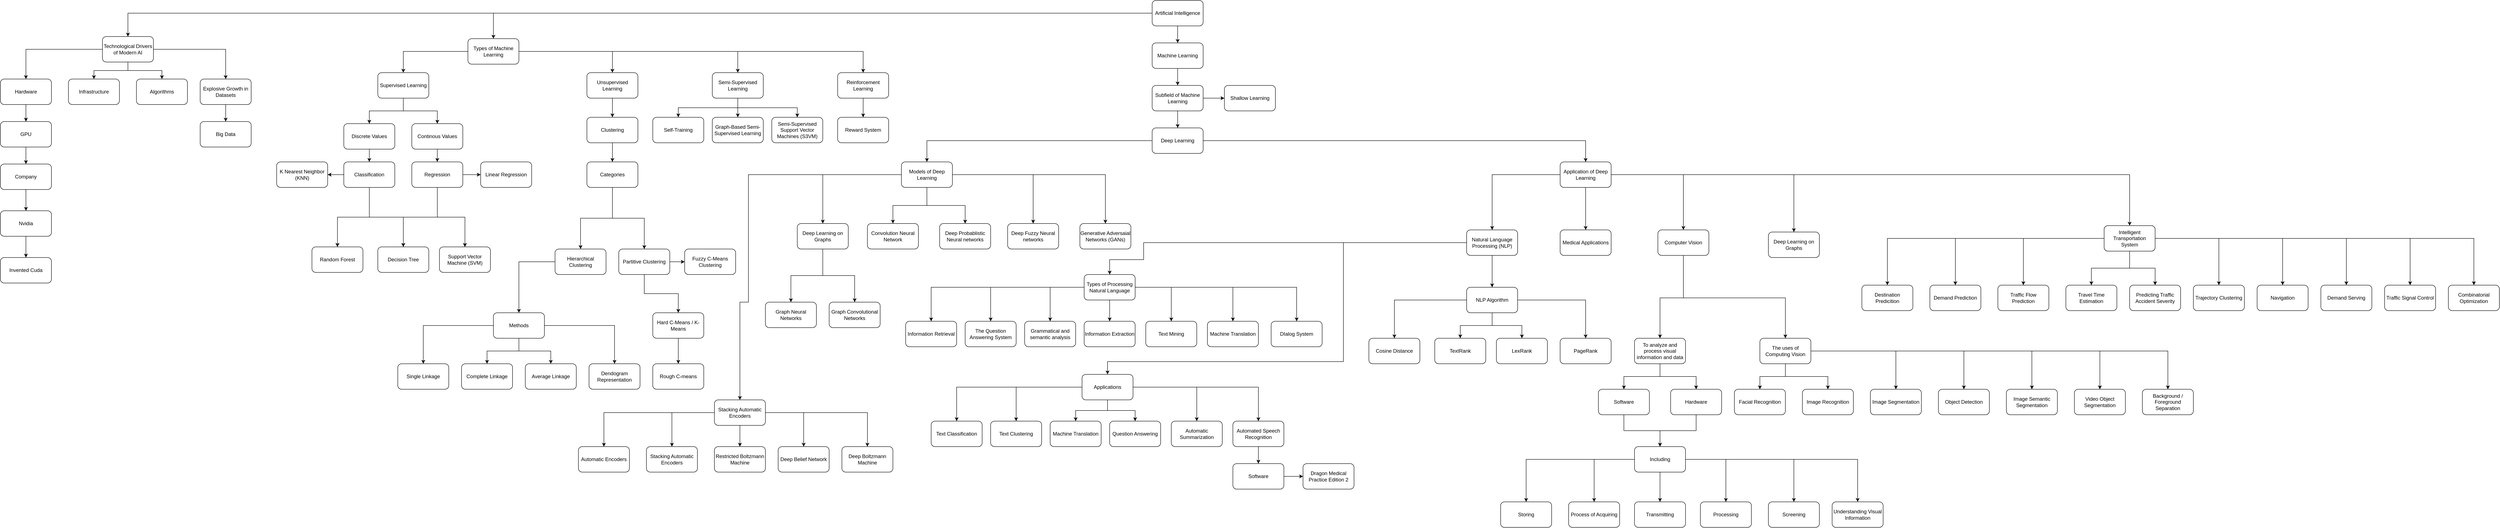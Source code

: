 <mxfile version="19.0.0" type="github">
  <diagram id="kHwue4zSDv6rkRo7yAcD" name="Page-1">
    <mxGraphModel dx="6466" dy="1016" grid="1" gridSize="10" guides="1" tooltips="1" connect="1" arrows="1" fold="1" page="1" pageScale="1" pageWidth="850" pageHeight="1100" math="0" shadow="0">
      <root>
        <mxCell id="0" />
        <mxCell id="1" parent="0" />
        <mxCell id="huiboyjthSdT7lwmt8Ed-3" value="" style="edgeStyle=orthogonalEdgeStyle;rounded=0;orthogonalLoop=1;jettySize=auto;html=1;startArrow=none;entryX=0.5;entryY=0;entryDx=0;entryDy=0;exitX=0;exitY=0.5;exitDx=0;exitDy=0;" parent="1" source="huiboyjthSdT7lwmt8Ed-1" target="huiboyjthSdT7lwmt8Ed-2" edge="1">
          <mxGeometry relative="1" as="geometry">
            <Array as="points">
              <mxPoint x="-2750" y="70" />
            </Array>
          </mxGeometry>
        </mxCell>
        <mxCell id="huiboyjthSdT7lwmt8Ed-33" value="" style="edgeStyle=orthogonalEdgeStyle;rounded=0;orthogonalLoop=1;jettySize=auto;html=1;" parent="1" source="huiboyjthSdT7lwmt8Ed-1" target="huiboyjthSdT7lwmt8Ed-32" edge="1">
          <mxGeometry relative="1" as="geometry" />
        </mxCell>
        <mxCell id="huiboyjthSdT7lwmt8Ed-81" value="" style="edgeStyle=orthogonalEdgeStyle;rounded=0;orthogonalLoop=1;jettySize=auto;html=1;" parent="1" source="huiboyjthSdT7lwmt8Ed-1" target="huiboyjthSdT7lwmt8Ed-80" edge="1">
          <mxGeometry relative="1" as="geometry" />
        </mxCell>
        <mxCell id="huiboyjthSdT7lwmt8Ed-5" value="" style="edgeStyle=orthogonalEdgeStyle;rounded=0;orthogonalLoop=1;jettySize=auto;html=1;" parent="1" source="huiboyjthSdT7lwmt8Ed-2" target="huiboyjthSdT7lwmt8Ed-4" edge="1">
          <mxGeometry relative="1" as="geometry" />
        </mxCell>
        <mxCell id="huiboyjthSdT7lwmt8Ed-12" style="edgeStyle=orthogonalEdgeStyle;rounded=0;orthogonalLoop=1;jettySize=auto;html=1;" parent="1" source="huiboyjthSdT7lwmt8Ed-2" target="huiboyjthSdT7lwmt8Ed-11" edge="1">
          <mxGeometry relative="1" as="geometry" />
        </mxCell>
        <mxCell id="huiboyjthSdT7lwmt8Ed-14" style="edgeStyle=orthogonalEdgeStyle;rounded=0;orthogonalLoop=1;jettySize=auto;html=1;" parent="1" source="huiboyjthSdT7lwmt8Ed-2" target="huiboyjthSdT7lwmt8Ed-13" edge="1">
          <mxGeometry relative="1" as="geometry" />
        </mxCell>
        <mxCell id="huiboyjthSdT7lwmt8Ed-16" style="edgeStyle=orthogonalEdgeStyle;rounded=0;orthogonalLoop=1;jettySize=auto;html=1;" parent="1" source="huiboyjthSdT7lwmt8Ed-2" target="huiboyjthSdT7lwmt8Ed-15" edge="1">
          <mxGeometry relative="1" as="geometry" />
        </mxCell>
        <mxCell id="huiboyjthSdT7lwmt8Ed-2" value="Types of Machine Learning" style="rounded=1;whiteSpace=wrap;html=1;treeFolding=1;" parent="1" vertex="1">
          <mxGeometry x="-2810" y="130" width="120" height="60" as="geometry" />
        </mxCell>
        <mxCell id="hZGsorOQkky-hUSpiF_T-110" value="" style="edgeStyle=orthogonalEdgeStyle;rounded=0;orthogonalLoop=1;jettySize=auto;html=1;exitX=0.5;exitY=1;exitDx=0;exitDy=0;" parent="1" source="huiboyjthSdT7lwmt8Ed-4" target="hZGsorOQkky-hUSpiF_T-109" edge="1">
          <mxGeometry relative="1" as="geometry" />
        </mxCell>
        <mxCell id="hZGsorOQkky-hUSpiF_T-114" value="" style="edgeStyle=orthogonalEdgeStyle;rounded=0;orthogonalLoop=1;jettySize=auto;html=1;" parent="1" source="huiboyjthSdT7lwmt8Ed-4" target="hZGsorOQkky-hUSpiF_T-113" edge="1">
          <mxGeometry relative="1" as="geometry" />
        </mxCell>
        <mxCell id="huiboyjthSdT7lwmt8Ed-4" value="Supervised Learning" style="whiteSpace=wrap;html=1;rounded=1;treeFolding=1;" parent="1" vertex="1">
          <mxGeometry x="-3022" y="210" width="120" height="60" as="geometry" />
        </mxCell>
        <mxCell id="huiboyjthSdT7lwmt8Ed-23" style="edgeStyle=orthogonalEdgeStyle;rounded=0;orthogonalLoop=1;jettySize=auto;html=1;" parent="1" source="huiboyjthSdT7lwmt8Ed-11" target="huiboyjthSdT7lwmt8Ed-22" edge="1">
          <mxGeometry relative="1" as="geometry" />
        </mxCell>
        <mxCell id="huiboyjthSdT7lwmt8Ed-11" value="Unsupervised Learning" style="rounded=1;whiteSpace=wrap;html=1;treeFolding=1;" parent="1" vertex="1">
          <mxGeometry x="-2530" y="210" width="120" height="60" as="geometry" />
        </mxCell>
        <mxCell id="huiboyjthSdT7lwmt8Ed-25" style="edgeStyle=orthogonalEdgeStyle;rounded=0;orthogonalLoop=1;jettySize=auto;html=1;exitX=0.5;exitY=1;exitDx=0;exitDy=0;" parent="1" source="huiboyjthSdT7lwmt8Ed-13" target="huiboyjthSdT7lwmt8Ed-24" edge="1">
          <mxGeometry relative="1" as="geometry" />
        </mxCell>
        <mxCell id="huiboyjthSdT7lwmt8Ed-27" style="edgeStyle=orthogonalEdgeStyle;rounded=0;orthogonalLoop=1;jettySize=auto;html=1;" parent="1" source="huiboyjthSdT7lwmt8Ed-13" target="huiboyjthSdT7lwmt8Ed-26" edge="1">
          <mxGeometry relative="1" as="geometry" />
        </mxCell>
        <mxCell id="huiboyjthSdT7lwmt8Ed-29" style="edgeStyle=orthogonalEdgeStyle;rounded=0;orthogonalLoop=1;jettySize=auto;html=1;exitX=0.5;exitY=1;exitDx=0;exitDy=0;" parent="1" source="huiboyjthSdT7lwmt8Ed-13" target="huiboyjthSdT7lwmt8Ed-28" edge="1">
          <mxGeometry relative="1" as="geometry" />
        </mxCell>
        <mxCell id="huiboyjthSdT7lwmt8Ed-13" value="Semi-Supervised Learning" style="rounded=1;whiteSpace=wrap;html=1;treeFolding=1;" parent="1" vertex="1">
          <mxGeometry x="-2235" y="210" width="120" height="60" as="geometry" />
        </mxCell>
        <mxCell id="huiboyjthSdT7lwmt8Ed-31" style="edgeStyle=orthogonalEdgeStyle;rounded=0;orthogonalLoop=1;jettySize=auto;html=1;" parent="1" source="huiboyjthSdT7lwmt8Ed-15" target="huiboyjthSdT7lwmt8Ed-30" edge="1">
          <mxGeometry relative="1" as="geometry" />
        </mxCell>
        <mxCell id="huiboyjthSdT7lwmt8Ed-15" value="Reinforcement Learning" style="rounded=1;whiteSpace=wrap;html=1;treeFolding=1;" parent="1" vertex="1">
          <mxGeometry x="-1940" y="210" width="120" height="60" as="geometry" />
        </mxCell>
        <mxCell id="hZGsorOQkky-hUSpiF_T-108" value="" style="edgeStyle=orthogonalEdgeStyle;rounded=0;orthogonalLoop=1;jettySize=auto;html=1;" parent="1" source="huiboyjthSdT7lwmt8Ed-18" target="hZGsorOQkky-hUSpiF_T-107" edge="1">
          <mxGeometry relative="1" as="geometry">
            <Array as="points">
              <mxPoint x="-3042" y="550" />
              <mxPoint x="-2817" y="550" />
            </Array>
          </mxGeometry>
        </mxCell>
        <mxCell id="hZGsorOQkky-hUSpiF_T-118" value="" style="edgeStyle=orthogonalEdgeStyle;rounded=0;orthogonalLoop=1;jettySize=auto;html=1;" parent="1" source="huiboyjthSdT7lwmt8Ed-18" target="hZGsorOQkky-hUSpiF_T-117" edge="1">
          <mxGeometry relative="1" as="geometry" />
        </mxCell>
        <mxCell id="hZGsorOQkky-hUSpiF_T-150" style="edgeStyle=orthogonalEdgeStyle;rounded=0;orthogonalLoop=1;jettySize=auto;html=1;" parent="1" source="huiboyjthSdT7lwmt8Ed-18" target="hZGsorOQkky-hUSpiF_T-119" edge="1">
          <mxGeometry relative="1" as="geometry" />
        </mxCell>
        <mxCell id="hZGsorOQkky-hUSpiF_T-152" value="" style="edgeStyle=orthogonalEdgeStyle;rounded=0;orthogonalLoop=1;jettySize=auto;html=1;" parent="1" source="huiboyjthSdT7lwmt8Ed-18" target="hZGsorOQkky-hUSpiF_T-151" edge="1">
          <mxGeometry relative="1" as="geometry" />
        </mxCell>
        <mxCell id="huiboyjthSdT7lwmt8Ed-18" value="Classification" style="whiteSpace=wrap;html=1;rounded=1;treeFolding=1;" parent="1" vertex="1">
          <mxGeometry x="-3102" y="420" width="120" height="60" as="geometry" />
        </mxCell>
        <mxCell id="hZGsorOQkky-hUSpiF_T-106" value="" style="edgeStyle=orthogonalEdgeStyle;rounded=0;orthogonalLoop=1;jettySize=auto;html=1;" parent="1" source="huiboyjthSdT7lwmt8Ed-20" target="hZGsorOQkky-hUSpiF_T-107" edge="1">
          <mxGeometry relative="1" as="geometry">
            <mxPoint x="-2771.933" y="500" as="targetPoint" />
          </mxGeometry>
        </mxCell>
        <mxCell id="hZGsorOQkky-hUSpiF_T-146" value="" style="edgeStyle=orthogonalEdgeStyle;rounded=0;orthogonalLoop=1;jettySize=auto;html=1;" parent="1" source="huiboyjthSdT7lwmt8Ed-20" target="hZGsorOQkky-hUSpiF_T-145" edge="1">
          <mxGeometry relative="1" as="geometry" />
        </mxCell>
        <mxCell id="hZGsorOQkky-hUSpiF_T-147" style="edgeStyle=orthogonalEdgeStyle;rounded=0;orthogonalLoop=1;jettySize=auto;html=1;" parent="1" source="huiboyjthSdT7lwmt8Ed-20" target="hZGsorOQkky-hUSpiF_T-117" edge="1">
          <mxGeometry relative="1" as="geometry" />
        </mxCell>
        <mxCell id="hZGsorOQkky-hUSpiF_T-149" style="edgeStyle=orthogonalEdgeStyle;rounded=0;orthogonalLoop=1;jettySize=auto;html=1;entryX=0.5;entryY=0;entryDx=0;entryDy=0;" parent="1" source="huiboyjthSdT7lwmt8Ed-20" target="hZGsorOQkky-hUSpiF_T-119" edge="1">
          <mxGeometry relative="1" as="geometry">
            <Array as="points">
              <mxPoint x="-2882" y="550" />
              <mxPoint x="-3117" y="550" />
            </Array>
          </mxGeometry>
        </mxCell>
        <mxCell id="huiboyjthSdT7lwmt8Ed-20" value="Regression" style="whiteSpace=wrap;html=1;rounded=1;treeFolding=1;" parent="1" vertex="1">
          <mxGeometry x="-2942" y="420" width="120" height="60" as="geometry" />
        </mxCell>
        <mxCell id="hZGsorOQkky-hUSpiF_T-125" value="" style="edgeStyle=orthogonalEdgeStyle;rounded=0;orthogonalLoop=1;jettySize=auto;html=1;" parent="1" source="huiboyjthSdT7lwmt8Ed-22" target="hZGsorOQkky-hUSpiF_T-124" edge="1">
          <mxGeometry relative="1" as="geometry" />
        </mxCell>
        <mxCell id="huiboyjthSdT7lwmt8Ed-22" value="Clustering" style="rounded=1;whiteSpace=wrap;html=1;treeFolding=1;" parent="1" vertex="1">
          <mxGeometry x="-2530" y="315" width="120" height="60" as="geometry" />
        </mxCell>
        <mxCell id="huiboyjthSdT7lwmt8Ed-24" value="Self-Training" style="rounded=1;whiteSpace=wrap;html=1;treeFolding=1;" parent="1" vertex="1">
          <mxGeometry x="-2375" y="315" width="120" height="60" as="geometry" />
        </mxCell>
        <mxCell id="huiboyjthSdT7lwmt8Ed-26" value="Graph-Based Semi-Supervised Learning" style="rounded=1;whiteSpace=wrap;html=1;treeFolding=1;" parent="1" vertex="1">
          <mxGeometry x="-2235" y="315" width="120" height="60" as="geometry" />
        </mxCell>
        <mxCell id="huiboyjthSdT7lwmt8Ed-28" value="Semi-Supervised Support Vector Machines (S3VM)" style="rounded=1;whiteSpace=wrap;html=1;treeFolding=1;" parent="1" vertex="1">
          <mxGeometry x="-2095" y="315" width="120" height="60" as="geometry" />
        </mxCell>
        <mxCell id="huiboyjthSdT7lwmt8Ed-30" value="Reward System" style="rounded=1;whiteSpace=wrap;html=1;treeFolding=1;" parent="1" vertex="1">
          <mxGeometry x="-1940" y="315" width="120" height="60" as="geometry" />
        </mxCell>
        <mxCell id="huiboyjthSdT7lwmt8Ed-35" value="" style="edgeStyle=orthogonalEdgeStyle;rounded=0;orthogonalLoop=1;jettySize=auto;html=1;" parent="1" source="huiboyjthSdT7lwmt8Ed-32" target="huiboyjthSdT7lwmt8Ed-34" edge="1">
          <mxGeometry relative="1" as="geometry" />
        </mxCell>
        <mxCell id="huiboyjthSdT7lwmt8Ed-39" value="" style="edgeStyle=orthogonalEdgeStyle;rounded=0;orthogonalLoop=1;jettySize=auto;html=1;" parent="1" source="huiboyjthSdT7lwmt8Ed-32" target="huiboyjthSdT7lwmt8Ed-38" edge="1">
          <mxGeometry relative="1" as="geometry" />
        </mxCell>
        <mxCell id="huiboyjthSdT7lwmt8Ed-41" value="" style="edgeStyle=orthogonalEdgeStyle;rounded=0;orthogonalLoop=1;jettySize=auto;html=1;" parent="1" source="huiboyjthSdT7lwmt8Ed-32" target="huiboyjthSdT7lwmt8Ed-40" edge="1">
          <mxGeometry relative="1" as="geometry" />
        </mxCell>
        <mxCell id="huiboyjthSdT7lwmt8Ed-43" value="" style="edgeStyle=orthogonalEdgeStyle;rounded=0;orthogonalLoop=1;jettySize=auto;html=1;" parent="1" source="huiboyjthSdT7lwmt8Ed-32" target="huiboyjthSdT7lwmt8Ed-42" edge="1">
          <mxGeometry relative="1" as="geometry" />
        </mxCell>
        <mxCell id="huiboyjthSdT7lwmt8Ed-32" value="Technological Drivers of Modern AI" style="rounded=1;whiteSpace=wrap;html=1;treeFolding=1;" parent="1" vertex="1">
          <mxGeometry x="-3670" y="125" width="120" height="60" as="geometry" />
        </mxCell>
        <mxCell id="huiboyjthSdT7lwmt8Ed-37" value="" style="edgeStyle=orthogonalEdgeStyle;rounded=0;orthogonalLoop=1;jettySize=auto;html=1;" parent="1" source="huiboyjthSdT7lwmt8Ed-34" target="huiboyjthSdT7lwmt8Ed-36" edge="1">
          <mxGeometry relative="1" as="geometry" />
        </mxCell>
        <mxCell id="huiboyjthSdT7lwmt8Ed-34" value="Explosive Growth in Datasets" style="rounded=1;whiteSpace=wrap;html=1;treeFolding=1;" parent="1" vertex="1">
          <mxGeometry x="-3440" y="225" width="120" height="60" as="geometry" />
        </mxCell>
        <mxCell id="huiboyjthSdT7lwmt8Ed-36" value="Big Data" style="rounded=1;whiteSpace=wrap;html=1;treeFolding=1;" parent="1" vertex="1">
          <mxGeometry x="-3440" y="325" width="120" height="60" as="geometry" />
        </mxCell>
        <mxCell id="huiboyjthSdT7lwmt8Ed-38" value="Infrastructure" style="rounded=1;whiteSpace=wrap;html=1;treeFolding=1;" parent="1" vertex="1">
          <mxGeometry x="-3750" y="225" width="120" height="60" as="geometry" />
        </mxCell>
        <mxCell id="huiboyjthSdT7lwmt8Ed-40" value="Algorithms" style="rounded=1;whiteSpace=wrap;html=1;treeFolding=1;" parent="1" vertex="1">
          <mxGeometry x="-3590" y="225" width="120" height="60" as="geometry" />
        </mxCell>
        <mxCell id="huiboyjthSdT7lwmt8Ed-45" value="" style="edgeStyle=orthogonalEdgeStyle;rounded=0;orthogonalLoop=1;jettySize=auto;html=1;" parent="1" source="huiboyjthSdT7lwmt8Ed-42" target="huiboyjthSdT7lwmt8Ed-44" edge="1">
          <mxGeometry relative="1" as="geometry" />
        </mxCell>
        <mxCell id="huiboyjthSdT7lwmt8Ed-42" value="Hardware" style="rounded=1;whiteSpace=wrap;html=1;treeFolding=1;" parent="1" vertex="1">
          <mxGeometry x="-3910" y="225" width="120" height="60" as="geometry" />
        </mxCell>
        <mxCell id="huiboyjthSdT7lwmt8Ed-47" value="" style="edgeStyle=orthogonalEdgeStyle;rounded=0;orthogonalLoop=1;jettySize=auto;html=1;" parent="1" source="huiboyjthSdT7lwmt8Ed-44" target="huiboyjthSdT7lwmt8Ed-46" edge="1">
          <mxGeometry relative="1" as="geometry" />
        </mxCell>
        <mxCell id="huiboyjthSdT7lwmt8Ed-44" value="GPU" style="rounded=1;whiteSpace=wrap;html=1;treeFolding=1;" parent="1" vertex="1">
          <mxGeometry x="-3910" y="325" width="120" height="60" as="geometry" />
        </mxCell>
        <mxCell id="huiboyjthSdT7lwmt8Ed-51" style="edgeStyle=orthogonalEdgeStyle;rounded=0;orthogonalLoop=1;jettySize=auto;html=1;" parent="1" source="huiboyjthSdT7lwmt8Ed-46" target="huiboyjthSdT7lwmt8Ed-50" edge="1">
          <mxGeometry relative="1" as="geometry" />
        </mxCell>
        <mxCell id="huiboyjthSdT7lwmt8Ed-46" value="Company" style="rounded=1;whiteSpace=wrap;html=1;treeFolding=1;" parent="1" vertex="1">
          <mxGeometry x="-3910" y="425" width="120" height="60" as="geometry" />
        </mxCell>
        <mxCell id="huiboyjthSdT7lwmt8Ed-54" style="edgeStyle=orthogonalEdgeStyle;rounded=0;orthogonalLoop=1;jettySize=auto;html=1;" parent="1" source="huiboyjthSdT7lwmt8Ed-50" target="huiboyjthSdT7lwmt8Ed-53" edge="1">
          <mxGeometry relative="1" as="geometry" />
        </mxCell>
        <mxCell id="huiboyjthSdT7lwmt8Ed-50" value="Nvidia" style="rounded=1;whiteSpace=wrap;html=1;treeFolding=1;" parent="1" vertex="1">
          <mxGeometry x="-3910" y="535" width="120" height="60" as="geometry" />
        </mxCell>
        <mxCell id="huiboyjthSdT7lwmt8Ed-53" value="Invented Cuda" style="rounded=1;whiteSpace=wrap;html=1;treeFolding=1;" parent="1" vertex="1">
          <mxGeometry x="-3910" y="645" width="120" height="60" as="geometry" />
        </mxCell>
        <mxCell id="huiboyjthSdT7lwmt8Ed-58" value="" style="edgeStyle=orthogonalEdgeStyle;rounded=0;orthogonalLoop=1;jettySize=auto;html=1;" parent="1" source="huiboyjthSdT7lwmt8Ed-55" target="huiboyjthSdT7lwmt8Ed-57" edge="1">
          <mxGeometry relative="1" as="geometry" />
        </mxCell>
        <mxCell id="huiboyjthSdT7lwmt8Ed-60" value="" style="edgeStyle=orthogonalEdgeStyle;rounded=0;orthogonalLoop=1;jettySize=auto;html=1;" parent="1" source="huiboyjthSdT7lwmt8Ed-55" target="huiboyjthSdT7lwmt8Ed-59" edge="1">
          <mxGeometry relative="1" as="geometry" />
        </mxCell>
        <mxCell id="huiboyjthSdT7lwmt8Ed-62" value="" style="edgeStyle=orthogonalEdgeStyle;rounded=0;orthogonalLoop=1;jettySize=auto;html=1;" parent="1" source="huiboyjthSdT7lwmt8Ed-55" target="huiboyjthSdT7lwmt8Ed-61" edge="1">
          <mxGeometry relative="1" as="geometry" />
        </mxCell>
        <mxCell id="huiboyjthSdT7lwmt8Ed-64" value="" style="edgeStyle=orthogonalEdgeStyle;rounded=0;orthogonalLoop=1;jettySize=auto;html=1;" parent="1" source="huiboyjthSdT7lwmt8Ed-55" target="huiboyjthSdT7lwmt8Ed-63" edge="1">
          <mxGeometry relative="1" as="geometry" />
        </mxCell>
        <mxCell id="huiboyjthSdT7lwmt8Ed-66" value="" style="edgeStyle=orthogonalEdgeStyle;rounded=0;orthogonalLoop=1;jettySize=auto;html=1;" parent="1" source="huiboyjthSdT7lwmt8Ed-55" target="huiboyjthSdT7lwmt8Ed-65" edge="1">
          <mxGeometry relative="1" as="geometry" />
        </mxCell>
        <mxCell id="huiboyjthSdT7lwmt8Ed-68" value="" style="edgeStyle=orthogonalEdgeStyle;rounded=0;orthogonalLoop=1;jettySize=auto;html=1;" parent="1" source="huiboyjthSdT7lwmt8Ed-55" target="huiboyjthSdT7lwmt8Ed-67" edge="1">
          <mxGeometry relative="1" as="geometry" />
        </mxCell>
        <mxCell id="huiboyjthSdT7lwmt8Ed-70" value="" style="edgeStyle=orthogonalEdgeStyle;rounded=0;orthogonalLoop=1;jettySize=auto;html=1;" parent="1" source="huiboyjthSdT7lwmt8Ed-55" target="huiboyjthSdT7lwmt8Ed-69" edge="1">
          <mxGeometry relative="1" as="geometry" />
        </mxCell>
        <mxCell id="huiboyjthSdT7lwmt8Ed-55" value="Types of Processing Natural Language" style="rounded=1;whiteSpace=wrap;html=1;treeFolding=1;" parent="1" vertex="1">
          <mxGeometry x="-1360" y="685" width="120" height="60" as="geometry" />
        </mxCell>
        <mxCell id="huiboyjthSdT7lwmt8Ed-57" value="Grammatical and semantic analysis" style="rounded=1;whiteSpace=wrap;html=1;treeFolding=1;" parent="1" vertex="1">
          <mxGeometry x="-1500" y="795" width="120" height="60" as="geometry" />
        </mxCell>
        <mxCell id="huiboyjthSdT7lwmt8Ed-59" value="Information Extraction" style="rounded=1;whiteSpace=wrap;html=1;treeFolding=1;" parent="1" vertex="1">
          <mxGeometry x="-1360" y="795" width="120" height="60" as="geometry" />
        </mxCell>
        <mxCell id="huiboyjthSdT7lwmt8Ed-61" value="Text Mining" style="rounded=1;whiteSpace=wrap;html=1;treeFolding=1;" parent="1" vertex="1">
          <mxGeometry x="-1215" y="795" width="120" height="60" as="geometry" />
        </mxCell>
        <mxCell id="huiboyjthSdT7lwmt8Ed-63" value="Information Retrieval" style="rounded=1;whiteSpace=wrap;html=1;treeFolding=1;" parent="1" vertex="1">
          <mxGeometry x="-1780" y="795" width="120" height="60" as="geometry" />
        </mxCell>
        <mxCell id="huiboyjthSdT7lwmt8Ed-65" value="Machine Translation" style="rounded=1;whiteSpace=wrap;html=1;treeFolding=1;" parent="1" vertex="1">
          <mxGeometry x="-1070" y="795" width="120" height="60" as="geometry" />
        </mxCell>
        <mxCell id="huiboyjthSdT7lwmt8Ed-67" value="The Question Answering System" style="rounded=1;whiteSpace=wrap;html=1;treeFolding=1;" parent="1" vertex="1">
          <mxGeometry x="-1640" y="795" width="120" height="60" as="geometry" />
        </mxCell>
        <mxCell id="huiboyjthSdT7lwmt8Ed-69" value="DIalog System" style="rounded=1;whiteSpace=wrap;html=1;treeFolding=1;" parent="1" vertex="1">
          <mxGeometry x="-920" y="795" width="120" height="60" as="geometry" />
        </mxCell>
        <mxCell id="huiboyjthSdT7lwmt8Ed-73" style="edgeStyle=orthogonalEdgeStyle;rounded=0;orthogonalLoop=1;jettySize=auto;html=1;entryX=0.5;entryY=0;entryDx=0;entryDy=0;" parent="1" source="huiboyjthSdT7lwmt8Ed-71" target="huiboyjthSdT7lwmt8Ed-55" edge="1">
          <mxGeometry relative="1" as="geometry">
            <Array as="points">
              <mxPoint x="-1220" y="610" />
              <mxPoint x="-1220" y="650" />
              <mxPoint x="-1300" y="650" />
            </Array>
          </mxGeometry>
        </mxCell>
        <mxCell id="hZGsorOQkky-hUSpiF_T-51" style="edgeStyle=orthogonalEdgeStyle;rounded=0;orthogonalLoop=1;jettySize=auto;html=1;exitX=1;exitY=0.5;exitDx=0;exitDy=0;" parent="1" source="hZGsorOQkky-hUSpiF_T-42" target="huiboyjthSdT7lwmt8Ed-78" edge="1">
          <mxGeometry relative="1" as="geometry" />
        </mxCell>
        <mxCell id="RmtGe4P8zqra45ZczLmj-2" value="" style="edgeStyle=orthogonalEdgeStyle;rounded=0;orthogonalLoop=1;jettySize=auto;html=1;" parent="1" source="huiboyjthSdT7lwmt8Ed-71" target="RmtGe4P8zqra45ZczLmj-1" edge="1">
          <mxGeometry relative="1" as="geometry" />
        </mxCell>
        <mxCell id="RmtGe4P8zqra45ZczLmj-12" value="" style="edgeStyle=orthogonalEdgeStyle;rounded=0;orthogonalLoop=1;jettySize=auto;html=1;" parent="1" source="huiboyjthSdT7lwmt8Ed-71" target="RmtGe4P8zqra45ZczLmj-11" edge="1">
          <mxGeometry relative="1" as="geometry">
            <Array as="points">
              <mxPoint x="-750" y="610" />
              <mxPoint x="-750" y="890" />
              <mxPoint x="-1305" y="890" />
            </Array>
          </mxGeometry>
        </mxCell>
        <mxCell id="huiboyjthSdT7lwmt8Ed-71" value="Natural Language Processing (NLP)" style="rounded=1;whiteSpace=wrap;html=1;treeFolding=1;" parent="1" vertex="1">
          <mxGeometry x="-460" y="580" width="120" height="60" as="geometry" />
        </mxCell>
        <mxCell id="huiboyjthSdT7lwmt8Ed-96" style="edgeStyle=orthogonalEdgeStyle;rounded=0;orthogonalLoop=1;jettySize=auto;html=1;entryX=0.5;entryY=0;entryDx=0;entryDy=0;" parent="1" source="huiboyjthSdT7lwmt8Ed-78" target="huiboyjthSdT7lwmt8Ed-90" edge="1">
          <mxGeometry relative="1" as="geometry">
            <Array as="points">
              <mxPoint x="50" y="740" />
              <mxPoint x="290" y="740" />
            </Array>
          </mxGeometry>
        </mxCell>
        <mxCell id="huiboyjthSdT7lwmt8Ed-103" value="" style="edgeStyle=orthogonalEdgeStyle;rounded=0;orthogonalLoop=1;jettySize=auto;html=1;" parent="1" source="huiboyjthSdT7lwmt8Ed-78" target="huiboyjthSdT7lwmt8Ed-102" edge="1">
          <mxGeometry relative="1" as="geometry">
            <Array as="points">
              <mxPoint x="50" y="740" />
              <mxPoint x="-5" y="740" />
            </Array>
          </mxGeometry>
        </mxCell>
        <mxCell id="huiboyjthSdT7lwmt8Ed-78" value="Computer Vision" style="rounded=1;whiteSpace=wrap;html=1;treeFolding=1;" parent="1" vertex="1">
          <mxGeometry x="-10" y="580" width="120" height="60" as="geometry" />
        </mxCell>
        <mxCell id="huiboyjthSdT7lwmt8Ed-98" value="" style="edgeStyle=orthogonalEdgeStyle;rounded=0;orthogonalLoop=1;jettySize=auto;html=1;" parent="1" source="huiboyjthSdT7lwmt8Ed-80" target="huiboyjthSdT7lwmt8Ed-97" edge="1">
          <mxGeometry relative="1" as="geometry" />
        </mxCell>
        <mxCell id="huiboyjthSdT7lwmt8Ed-80" value="Machine Learning" style="rounded=1;whiteSpace=wrap;html=1;treeFolding=1;" parent="1" vertex="1">
          <mxGeometry x="-1200" y="140" width="120" height="60" as="geometry" />
        </mxCell>
        <mxCell id="huiboyjthSdT7lwmt8Ed-82" value="" style="edgeStyle=orthogonalEdgeStyle;rounded=0;orthogonalLoop=1;jettySize=auto;html=1;endArrow=none;" parent="1" source="huiboyjthSdT7lwmt8Ed-1" target="huiboyjthSdT7lwmt8Ed-80" edge="1">
          <mxGeometry relative="1" as="geometry">
            <mxPoint x="390" y="80.067" as="sourcePoint" />
            <mxPoint x="50.067" y="250" as="targetPoint" />
          </mxGeometry>
        </mxCell>
        <mxCell id="hZGsorOQkky-hUSpiF_T-10" value="" style="edgeStyle=orthogonalEdgeStyle;rounded=0;orthogonalLoop=1;jettySize=auto;html=1;" parent="1" source="huiboyjthSdT7lwmt8Ed-88" target="hZGsorOQkky-hUSpiF_T-9" edge="1">
          <mxGeometry relative="1" as="geometry" />
        </mxCell>
        <mxCell id="hZGsorOQkky-hUSpiF_T-43" value="" style="edgeStyle=orthogonalEdgeStyle;rounded=0;orthogonalLoop=1;jettySize=auto;html=1;" parent="1" source="huiboyjthSdT7lwmt8Ed-88" target="hZGsorOQkky-hUSpiF_T-42" edge="1">
          <mxGeometry relative="1" as="geometry" />
        </mxCell>
        <mxCell id="huiboyjthSdT7lwmt8Ed-88" value="Deep Learning" style="rounded=1;whiteSpace=wrap;html=1;treeFolding=1;" parent="1" vertex="1">
          <mxGeometry x="-1200" y="340" width="120" height="60" as="geometry" />
        </mxCell>
        <mxCell id="huiboyjthSdT7lwmt8Ed-93" value="" style="edgeStyle=orthogonalEdgeStyle;rounded=0;orthogonalLoop=1;jettySize=auto;html=1;" parent="1" source="huiboyjthSdT7lwmt8Ed-90" target="huiboyjthSdT7lwmt8Ed-92" edge="1">
          <mxGeometry relative="1" as="geometry" />
        </mxCell>
        <mxCell id="huiboyjthSdT7lwmt8Ed-95" value="" style="edgeStyle=orthogonalEdgeStyle;rounded=0;orthogonalLoop=1;jettySize=auto;html=1;" parent="1" source="huiboyjthSdT7lwmt8Ed-90" target="huiboyjthSdT7lwmt8Ed-94" edge="1">
          <mxGeometry relative="1" as="geometry" />
        </mxCell>
        <mxCell id="hZGsorOQkky-hUSpiF_T-53" value="" style="edgeStyle=orthogonalEdgeStyle;rounded=0;orthogonalLoop=1;jettySize=auto;html=1;" parent="1" source="huiboyjthSdT7lwmt8Ed-90" target="hZGsorOQkky-hUSpiF_T-52" edge="1">
          <mxGeometry relative="1" as="geometry" />
        </mxCell>
        <mxCell id="hZGsorOQkky-hUSpiF_T-55" value="" style="edgeStyle=orthogonalEdgeStyle;rounded=0;orthogonalLoop=1;jettySize=auto;html=1;" parent="1" source="huiboyjthSdT7lwmt8Ed-90" target="hZGsorOQkky-hUSpiF_T-54" edge="1">
          <mxGeometry relative="1" as="geometry" />
        </mxCell>
        <mxCell id="hZGsorOQkky-hUSpiF_T-57" value="" style="edgeStyle=orthogonalEdgeStyle;rounded=0;orthogonalLoop=1;jettySize=auto;html=1;" parent="1" source="huiboyjthSdT7lwmt8Ed-90" target="hZGsorOQkky-hUSpiF_T-56" edge="1">
          <mxGeometry relative="1" as="geometry" />
        </mxCell>
        <mxCell id="hZGsorOQkky-hUSpiF_T-59" value="" style="edgeStyle=orthogonalEdgeStyle;rounded=0;orthogonalLoop=1;jettySize=auto;html=1;" parent="1" source="huiboyjthSdT7lwmt8Ed-90" target="hZGsorOQkky-hUSpiF_T-58" edge="1">
          <mxGeometry relative="1" as="geometry" />
        </mxCell>
        <mxCell id="hZGsorOQkky-hUSpiF_T-61" value="" style="edgeStyle=orthogonalEdgeStyle;rounded=0;orthogonalLoop=1;jettySize=auto;html=1;" parent="1" source="huiboyjthSdT7lwmt8Ed-90" target="hZGsorOQkky-hUSpiF_T-60" edge="1">
          <mxGeometry relative="1" as="geometry" />
        </mxCell>
        <mxCell id="huiboyjthSdT7lwmt8Ed-90" value="The uses of Computing Vision" style="rounded=1;whiteSpace=wrap;html=1;treeFolding=1;" parent="1" vertex="1">
          <mxGeometry x="230" y="835" width="120" height="60" as="geometry" />
        </mxCell>
        <mxCell id="huiboyjthSdT7lwmt8Ed-92" value="Facial Recognition" style="rounded=1;whiteSpace=wrap;html=1;treeFolding=1;" parent="1" vertex="1">
          <mxGeometry x="170" y="955" width="120" height="60" as="geometry" />
        </mxCell>
        <mxCell id="huiboyjthSdT7lwmt8Ed-94" value="Image Recognition" style="rounded=1;whiteSpace=wrap;html=1;treeFolding=1;" parent="1" vertex="1">
          <mxGeometry x="330" y="955" width="120" height="60" as="geometry" />
        </mxCell>
        <mxCell id="huiboyjthSdT7lwmt8Ed-99" style="edgeStyle=orthogonalEdgeStyle;rounded=0;orthogonalLoop=1;jettySize=auto;html=1;" parent="1" source="huiboyjthSdT7lwmt8Ed-97" target="huiboyjthSdT7lwmt8Ed-88" edge="1">
          <mxGeometry relative="1" as="geometry" />
        </mxCell>
        <mxCell id="hZGsorOQkky-hUSpiF_T-4" value="" style="edgeStyle=orthogonalEdgeStyle;rounded=0;orthogonalLoop=1;jettySize=auto;html=1;" parent="1" source="huiboyjthSdT7lwmt8Ed-97" target="hZGsorOQkky-hUSpiF_T-3" edge="1">
          <mxGeometry relative="1" as="geometry" />
        </mxCell>
        <mxCell id="huiboyjthSdT7lwmt8Ed-97" value="Subfield of Machine Learning" style="rounded=1;whiteSpace=wrap;html=1;treeFolding=1;" parent="1" vertex="1">
          <mxGeometry x="-1200" y="240" width="120" height="60" as="geometry" />
        </mxCell>
        <mxCell id="huiboyjthSdT7lwmt8Ed-105" value="" style="edgeStyle=orthogonalEdgeStyle;rounded=0;orthogonalLoop=1;jettySize=auto;html=1;" parent="1" source="huiboyjthSdT7lwmt8Ed-102" target="huiboyjthSdT7lwmt8Ed-104" edge="1">
          <mxGeometry relative="1" as="geometry" />
        </mxCell>
        <mxCell id="huiboyjthSdT7lwmt8Ed-107" value="" style="edgeStyle=orthogonalEdgeStyle;rounded=0;orthogonalLoop=1;jettySize=auto;html=1;" parent="1" source="huiboyjthSdT7lwmt8Ed-102" target="huiboyjthSdT7lwmt8Ed-106" edge="1">
          <mxGeometry relative="1" as="geometry" />
        </mxCell>
        <mxCell id="huiboyjthSdT7lwmt8Ed-102" value="To analyze and process visual information and data" style="rounded=1;whiteSpace=wrap;html=1;treeFolding=1;" parent="1" vertex="1">
          <mxGeometry x="-65" y="835" width="120" height="60" as="geometry" />
        </mxCell>
        <mxCell id="huiboyjthSdT7lwmt8Ed-110" style="edgeStyle=orthogonalEdgeStyle;rounded=0;orthogonalLoop=1;jettySize=auto;html=1;entryX=0.5;entryY=0;entryDx=0;entryDy=0;" parent="1" source="huiboyjthSdT7lwmt8Ed-104" target="huiboyjthSdT7lwmt8Ed-108" edge="1">
          <mxGeometry relative="1" as="geometry" />
        </mxCell>
        <mxCell id="huiboyjthSdT7lwmt8Ed-104" value="Software" style="rounded=1;whiteSpace=wrap;html=1;treeFolding=1;" parent="1" vertex="1">
          <mxGeometry x="-150" y="955" width="120" height="60" as="geometry" />
        </mxCell>
        <mxCell id="huiboyjthSdT7lwmt8Ed-109" value="" style="edgeStyle=orthogonalEdgeStyle;rounded=0;orthogonalLoop=1;jettySize=auto;html=1;" parent="1" source="huiboyjthSdT7lwmt8Ed-106" target="huiboyjthSdT7lwmt8Ed-108" edge="1">
          <mxGeometry relative="1" as="geometry" />
        </mxCell>
        <mxCell id="huiboyjthSdT7lwmt8Ed-106" value="Hardware" style="rounded=1;whiteSpace=wrap;html=1;treeFolding=1;" parent="1" vertex="1">
          <mxGeometry x="20" y="955" width="120" height="60" as="geometry" />
        </mxCell>
        <mxCell id="huiboyjthSdT7lwmt8Ed-112" value="" style="edgeStyle=orthogonalEdgeStyle;rounded=0;orthogonalLoop=1;jettySize=auto;html=1;" parent="1" source="huiboyjthSdT7lwmt8Ed-108" target="huiboyjthSdT7lwmt8Ed-111" edge="1">
          <mxGeometry relative="1" as="geometry" />
        </mxCell>
        <mxCell id="huiboyjthSdT7lwmt8Ed-114" value="" style="edgeStyle=orthogonalEdgeStyle;rounded=0;orthogonalLoop=1;jettySize=auto;html=1;" parent="1" source="huiboyjthSdT7lwmt8Ed-108" target="huiboyjthSdT7lwmt8Ed-113" edge="1">
          <mxGeometry relative="1" as="geometry" />
        </mxCell>
        <mxCell id="huiboyjthSdT7lwmt8Ed-116" value="" style="edgeStyle=orthogonalEdgeStyle;rounded=0;orthogonalLoop=1;jettySize=auto;html=1;" parent="1" source="huiboyjthSdT7lwmt8Ed-108" target="huiboyjthSdT7lwmt8Ed-115" edge="1">
          <mxGeometry relative="1" as="geometry" />
        </mxCell>
        <mxCell id="huiboyjthSdT7lwmt8Ed-118" value="" style="edgeStyle=orthogonalEdgeStyle;rounded=0;orthogonalLoop=1;jettySize=auto;html=1;" parent="1" source="huiboyjthSdT7lwmt8Ed-108" target="huiboyjthSdT7lwmt8Ed-117" edge="1">
          <mxGeometry relative="1" as="geometry" />
        </mxCell>
        <mxCell id="huiboyjthSdT7lwmt8Ed-120" value="" style="edgeStyle=orthogonalEdgeStyle;rounded=0;orthogonalLoop=1;jettySize=auto;html=1;" parent="1" source="huiboyjthSdT7lwmt8Ed-108" target="huiboyjthSdT7lwmt8Ed-119" edge="1">
          <mxGeometry relative="1" as="geometry" />
        </mxCell>
        <mxCell id="huiboyjthSdT7lwmt8Ed-122" value="" style="edgeStyle=orthogonalEdgeStyle;rounded=0;orthogonalLoop=1;jettySize=auto;html=1;" parent="1" source="huiboyjthSdT7lwmt8Ed-108" target="huiboyjthSdT7lwmt8Ed-121" edge="1">
          <mxGeometry relative="1" as="geometry" />
        </mxCell>
        <mxCell id="huiboyjthSdT7lwmt8Ed-108" value="Including" style="rounded=1;whiteSpace=wrap;html=1;treeFolding=1;" parent="1" vertex="1">
          <mxGeometry x="-65" y="1090" width="120" height="60" as="geometry" />
        </mxCell>
        <mxCell id="huiboyjthSdT7lwmt8Ed-111" value="Process of Acquiring" style="rounded=1;whiteSpace=wrap;html=1;treeFolding=1;" parent="1" vertex="1">
          <mxGeometry x="-220" y="1220" width="120" height="60" as="geometry" />
        </mxCell>
        <mxCell id="huiboyjthSdT7lwmt8Ed-113" value="Transmitting" style="rounded=1;whiteSpace=wrap;html=1;treeFolding=1;" parent="1" vertex="1">
          <mxGeometry x="-65" y="1220" width="120" height="60" as="geometry" />
        </mxCell>
        <mxCell id="huiboyjthSdT7lwmt8Ed-115" value="Processing" style="rounded=1;whiteSpace=wrap;html=1;treeFolding=1;" parent="1" vertex="1">
          <mxGeometry x="90" y="1220" width="120" height="60" as="geometry" />
        </mxCell>
        <mxCell id="huiboyjthSdT7lwmt8Ed-117" value="Screening" style="rounded=1;whiteSpace=wrap;html=1;treeFolding=1;" parent="1" vertex="1">
          <mxGeometry x="250" y="1220" width="120" height="60" as="geometry" />
        </mxCell>
        <mxCell id="huiboyjthSdT7lwmt8Ed-119" value="Storing" style="rounded=1;whiteSpace=wrap;html=1;treeFolding=1;" parent="1" vertex="1">
          <mxGeometry x="-380" y="1220" width="120" height="60" as="geometry" />
        </mxCell>
        <mxCell id="huiboyjthSdT7lwmt8Ed-121" value="Understanding Visual Information" style="rounded=1;whiteSpace=wrap;html=1;treeFolding=1;" parent="1" vertex="1">
          <mxGeometry x="400" y="1220" width="120" height="60" as="geometry" />
        </mxCell>
        <mxCell id="hZGsorOQkky-hUSpiF_T-3" value="Shallow Learning" style="rounded=1;whiteSpace=wrap;html=1;treeFolding=1;" parent="1" vertex="1">
          <mxGeometry x="-1030" y="240" width="120" height="60" as="geometry" />
        </mxCell>
        <mxCell id="hZGsorOQkky-hUSpiF_T-12" value="" style="edgeStyle=orthogonalEdgeStyle;rounded=0;orthogonalLoop=1;jettySize=auto;html=1;entryX=0.5;entryY=0;entryDx=0;entryDy=0;" parent="1" source="hZGsorOQkky-hUSpiF_T-9" target="hZGsorOQkky-hUSpiF_T-11" edge="1">
          <mxGeometry relative="1" as="geometry">
            <Array as="points">
              <mxPoint x="-2150" y="450" />
              <mxPoint x="-2150" y="750" />
              <mxPoint x="-2170" y="750" />
            </Array>
          </mxGeometry>
        </mxCell>
        <mxCell id="hZGsorOQkky-hUSpiF_T-25" value="" style="edgeStyle=orthogonalEdgeStyle;rounded=0;orthogonalLoop=1;jettySize=auto;html=1;" parent="1" source="hZGsorOQkky-hUSpiF_T-9" target="hZGsorOQkky-hUSpiF_T-24" edge="1">
          <mxGeometry relative="1" as="geometry" />
        </mxCell>
        <mxCell id="hZGsorOQkky-hUSpiF_T-27" value="" style="edgeStyle=orthogonalEdgeStyle;rounded=0;orthogonalLoop=1;jettySize=auto;html=1;" parent="1" source="hZGsorOQkky-hUSpiF_T-32" target="hZGsorOQkky-hUSpiF_T-26" edge="1">
          <mxGeometry relative="1" as="geometry" />
        </mxCell>
        <mxCell id="hZGsorOQkky-hUSpiF_T-33" value="" style="edgeStyle=orthogonalEdgeStyle;rounded=0;orthogonalLoop=1;jettySize=auto;html=1;" parent="1" source="hZGsorOQkky-hUSpiF_T-9" target="hZGsorOQkky-hUSpiF_T-32" edge="1">
          <mxGeometry relative="1" as="geometry" />
        </mxCell>
        <mxCell id="hZGsorOQkky-hUSpiF_T-37" value="" style="edgeStyle=orthogonalEdgeStyle;rounded=0;orthogonalLoop=1;jettySize=auto;html=1;" parent="1" source="hZGsorOQkky-hUSpiF_T-9" target="hZGsorOQkky-hUSpiF_T-36" edge="1">
          <mxGeometry relative="1" as="geometry" />
        </mxCell>
        <mxCell id="hZGsorOQkky-hUSpiF_T-39" value="" style="edgeStyle=orthogonalEdgeStyle;rounded=0;orthogonalLoop=1;jettySize=auto;html=1;" parent="1" source="hZGsorOQkky-hUSpiF_T-9" target="hZGsorOQkky-hUSpiF_T-38" edge="1">
          <mxGeometry relative="1" as="geometry" />
        </mxCell>
        <mxCell id="hZGsorOQkky-hUSpiF_T-41" value="" style="edgeStyle=orthogonalEdgeStyle;rounded=0;orthogonalLoop=1;jettySize=auto;html=1;" parent="1" source="hZGsorOQkky-hUSpiF_T-9" target="hZGsorOQkky-hUSpiF_T-40" edge="1">
          <mxGeometry relative="1" as="geometry" />
        </mxCell>
        <mxCell id="hZGsorOQkky-hUSpiF_T-9" value="Models of Deep Learning" style="rounded=1;whiteSpace=wrap;html=1;treeFolding=1;" parent="1" vertex="1">
          <mxGeometry x="-1790" y="420" width="120" height="60" as="geometry" />
        </mxCell>
        <mxCell id="hZGsorOQkky-hUSpiF_T-14" value="" style="edgeStyle=orthogonalEdgeStyle;rounded=0;orthogonalLoop=1;jettySize=auto;html=1;" parent="1" source="hZGsorOQkky-hUSpiF_T-11" target="hZGsorOQkky-hUSpiF_T-13" edge="1">
          <mxGeometry relative="1" as="geometry" />
        </mxCell>
        <mxCell id="hZGsorOQkky-hUSpiF_T-16" value="" style="edgeStyle=orthogonalEdgeStyle;rounded=0;orthogonalLoop=1;jettySize=auto;html=1;" parent="1" source="hZGsorOQkky-hUSpiF_T-11" target="hZGsorOQkky-hUSpiF_T-15" edge="1">
          <mxGeometry relative="1" as="geometry" />
        </mxCell>
        <mxCell id="hZGsorOQkky-hUSpiF_T-18" value="" style="edgeStyle=orthogonalEdgeStyle;rounded=0;orthogonalLoop=1;jettySize=auto;html=1;" parent="1" source="hZGsorOQkky-hUSpiF_T-11" target="hZGsorOQkky-hUSpiF_T-17" edge="1">
          <mxGeometry relative="1" as="geometry" />
        </mxCell>
        <mxCell id="hZGsorOQkky-hUSpiF_T-20" value="" style="edgeStyle=orthogonalEdgeStyle;rounded=0;orthogonalLoop=1;jettySize=auto;html=1;" parent="1" source="hZGsorOQkky-hUSpiF_T-11" target="hZGsorOQkky-hUSpiF_T-19" edge="1">
          <mxGeometry relative="1" as="geometry" />
        </mxCell>
        <mxCell id="hZGsorOQkky-hUSpiF_T-22" value="" style="edgeStyle=orthogonalEdgeStyle;rounded=0;orthogonalLoop=1;jettySize=auto;html=1;" parent="1" source="hZGsorOQkky-hUSpiF_T-11" target="hZGsorOQkky-hUSpiF_T-21" edge="1">
          <mxGeometry relative="1" as="geometry" />
        </mxCell>
        <mxCell id="hZGsorOQkky-hUSpiF_T-11" value="Stacking Automatic Encoders" style="rounded=1;whiteSpace=wrap;html=1;treeFolding=1;" parent="1" vertex="1">
          <mxGeometry x="-2230" y="980" width="120" height="60" as="geometry" />
        </mxCell>
        <mxCell id="hZGsorOQkky-hUSpiF_T-13" value="Automatic Encoders" style="rounded=1;whiteSpace=wrap;html=1;treeFolding=1;" parent="1" vertex="1">
          <mxGeometry x="-2550" y="1090" width="120" height="60" as="geometry" />
        </mxCell>
        <mxCell id="hZGsorOQkky-hUSpiF_T-15" value="Stacking Automatic Encoders" style="rounded=1;whiteSpace=wrap;html=1;treeFolding=1;" parent="1" vertex="1">
          <mxGeometry x="-2390" y="1090" width="120" height="60" as="geometry" />
        </mxCell>
        <mxCell id="hZGsorOQkky-hUSpiF_T-17" value="Restricted Boltzmann Machine" style="rounded=1;whiteSpace=wrap;html=1;treeFolding=1;" parent="1" vertex="1">
          <mxGeometry x="-2230" y="1090" width="120" height="60" as="geometry" />
        </mxCell>
        <mxCell id="hZGsorOQkky-hUSpiF_T-19" value="Deep Belief Network" style="rounded=1;whiteSpace=wrap;html=1;treeFolding=1;" parent="1" vertex="1">
          <mxGeometry x="-2080" y="1090" width="120" height="60" as="geometry" />
        </mxCell>
        <mxCell id="hZGsorOQkky-hUSpiF_T-21" value="Deep Boltzmann Machine" style="rounded=1;whiteSpace=wrap;html=1;treeFolding=1;" parent="1" vertex="1">
          <mxGeometry x="-1930" y="1090" width="120" height="60" as="geometry" />
        </mxCell>
        <mxCell id="hZGsorOQkky-hUSpiF_T-24" value="Convolution Neural Network" style="rounded=1;whiteSpace=wrap;html=1;treeFolding=1;" parent="1" vertex="1">
          <mxGeometry x="-1870" y="565" width="120" height="60" as="geometry" />
        </mxCell>
        <mxCell id="hZGsorOQkky-hUSpiF_T-26" value="Graph Neural Networks" style="rounded=1;whiteSpace=wrap;html=1;treeFolding=1;" parent="1" vertex="1">
          <mxGeometry x="-2110" y="750" width="120" height="60" as="geometry" />
        </mxCell>
        <mxCell id="hZGsorOQkky-hUSpiF_T-35" value="" style="edgeStyle=orthogonalEdgeStyle;rounded=0;orthogonalLoop=1;jettySize=auto;html=1;" parent="1" source="hZGsorOQkky-hUSpiF_T-32" target="hZGsorOQkky-hUSpiF_T-34" edge="1">
          <mxGeometry relative="1" as="geometry" />
        </mxCell>
        <mxCell id="hZGsorOQkky-hUSpiF_T-32" value="Deep Learning on Graphs" style="rounded=1;whiteSpace=wrap;html=1;treeFolding=1;" parent="1" vertex="1">
          <mxGeometry x="-2035" y="565" width="120" height="60" as="geometry" />
        </mxCell>
        <mxCell id="hZGsorOQkky-hUSpiF_T-34" value="Graph Convolutional Networks" style="rounded=1;whiteSpace=wrap;html=1;treeFolding=1;" parent="1" vertex="1">
          <mxGeometry x="-1960" y="750" width="120" height="60" as="geometry" />
        </mxCell>
        <mxCell id="hZGsorOQkky-hUSpiF_T-36" value="Deep Probablistic Neural networks" style="rounded=1;whiteSpace=wrap;html=1;treeFolding=1;" parent="1" vertex="1">
          <mxGeometry x="-1700" y="565" width="120" height="60" as="geometry" />
        </mxCell>
        <mxCell id="hZGsorOQkky-hUSpiF_T-38" value="Deep Fuzzy Neural networks" style="rounded=1;whiteSpace=wrap;html=1;treeFolding=1;" parent="1" vertex="1">
          <mxGeometry x="-1540" y="565" width="120" height="60" as="geometry" />
        </mxCell>
        <mxCell id="hZGsorOQkky-hUSpiF_T-40" value="Generative Adversaial Networks (GANs)" style="rounded=1;whiteSpace=wrap;html=1;treeFolding=1;" parent="1" vertex="1">
          <mxGeometry x="-1370" y="565" width="120" height="60" as="geometry" />
        </mxCell>
        <mxCell id="hZGsorOQkky-hUSpiF_T-46" style="edgeStyle=orthogonalEdgeStyle;rounded=0;orthogonalLoop=1;jettySize=auto;html=1;entryX=0.5;entryY=0;entryDx=0;entryDy=0;" parent="1" source="hZGsorOQkky-hUSpiF_T-42" target="huiboyjthSdT7lwmt8Ed-71" edge="1">
          <mxGeometry relative="1" as="geometry" />
        </mxCell>
        <mxCell id="hZGsorOQkky-hUSpiF_T-65" style="edgeStyle=orthogonalEdgeStyle;rounded=0;orthogonalLoop=1;jettySize=auto;html=1;" parent="1" source="hZGsorOQkky-hUSpiF_T-42" target="hZGsorOQkky-hUSpiF_T-49" edge="1">
          <mxGeometry relative="1" as="geometry" />
        </mxCell>
        <mxCell id="hZGsorOQkky-hUSpiF_T-68" value="" style="edgeStyle=orthogonalEdgeStyle;rounded=0;orthogonalLoop=1;jettySize=auto;html=1;" parent="1" source="hZGsorOQkky-hUSpiF_T-42" target="hZGsorOQkky-hUSpiF_T-67" edge="1">
          <mxGeometry relative="1" as="geometry" />
        </mxCell>
        <mxCell id="hZGsorOQkky-hUSpiF_T-70" value="" style="edgeStyle=orthogonalEdgeStyle;rounded=0;orthogonalLoop=1;jettySize=auto;html=1;" parent="1" source="hZGsorOQkky-hUSpiF_T-42" target="hZGsorOQkky-hUSpiF_T-69" edge="1">
          <mxGeometry relative="1" as="geometry" />
        </mxCell>
        <mxCell id="hZGsorOQkky-hUSpiF_T-42" value="Application of Deep Learning" style="rounded=1;whiteSpace=wrap;html=1;treeFolding=1;" parent="1" vertex="1">
          <mxGeometry x="-240" y="420" width="120" height="60" as="geometry" />
        </mxCell>
        <mxCell id="hZGsorOQkky-hUSpiF_T-49" value="Medical Applications" style="rounded=1;whiteSpace=wrap;html=1;treeFolding=1;" parent="1" vertex="1">
          <mxGeometry x="-240" y="580" width="120" height="60" as="geometry" />
        </mxCell>
        <mxCell id="hZGsorOQkky-hUSpiF_T-52" value="Image Segmentation" style="rounded=1;whiteSpace=wrap;html=1;treeFolding=1;" parent="1" vertex="1">
          <mxGeometry x="490" y="955" width="120" height="60" as="geometry" />
        </mxCell>
        <mxCell id="hZGsorOQkky-hUSpiF_T-54" value="Object Detection" style="rounded=1;whiteSpace=wrap;html=1;treeFolding=1;" parent="1" vertex="1">
          <mxGeometry x="650" y="955" width="120" height="60" as="geometry" />
        </mxCell>
        <mxCell id="hZGsorOQkky-hUSpiF_T-56" value="Image Semantic Segmentation" style="rounded=1;whiteSpace=wrap;html=1;treeFolding=1;" parent="1" vertex="1">
          <mxGeometry x="810" y="955" width="120" height="60" as="geometry" />
        </mxCell>
        <mxCell id="hZGsorOQkky-hUSpiF_T-58" value="Video Object Segmentation" style="rounded=1;whiteSpace=wrap;html=1;treeFolding=1;" parent="1" vertex="1">
          <mxGeometry x="970" y="955" width="120" height="60" as="geometry" />
        </mxCell>
        <mxCell id="hZGsorOQkky-hUSpiF_T-60" value="Background / Foreground Separation" style="rounded=1;whiteSpace=wrap;html=1;treeFolding=1;" parent="1" vertex="1">
          <mxGeometry x="1130" y="955" width="120" height="60" as="geometry" />
        </mxCell>
        <mxCell id="hZGsorOQkky-hUSpiF_T-67" value="Deep Learning on Graphs" style="rounded=1;whiteSpace=wrap;html=1;treeFolding=1;" parent="1" vertex="1">
          <mxGeometry x="250" y="585" width="120" height="60" as="geometry" />
        </mxCell>
        <mxCell id="hZGsorOQkky-hUSpiF_T-72" value="" style="edgeStyle=orthogonalEdgeStyle;rounded=0;orthogonalLoop=1;jettySize=auto;html=1;" parent="1" source="hZGsorOQkky-hUSpiF_T-69" target="hZGsorOQkky-hUSpiF_T-71" edge="1">
          <mxGeometry relative="1" as="geometry" />
        </mxCell>
        <mxCell id="hZGsorOQkky-hUSpiF_T-76" value="" style="edgeStyle=orthogonalEdgeStyle;rounded=0;orthogonalLoop=1;jettySize=auto;html=1;" parent="1" source="hZGsorOQkky-hUSpiF_T-69" target="hZGsorOQkky-hUSpiF_T-75" edge="1">
          <mxGeometry relative="1" as="geometry" />
        </mxCell>
        <mxCell id="hZGsorOQkky-hUSpiF_T-89" value="" style="edgeStyle=orthogonalEdgeStyle;rounded=0;orthogonalLoop=1;jettySize=auto;html=1;" parent="1" source="hZGsorOQkky-hUSpiF_T-69" target="hZGsorOQkky-hUSpiF_T-88" edge="1">
          <mxGeometry relative="1" as="geometry" />
        </mxCell>
        <mxCell id="hZGsorOQkky-hUSpiF_T-91" value="" style="edgeStyle=orthogonalEdgeStyle;rounded=0;orthogonalLoop=1;jettySize=auto;html=1;" parent="1" source="hZGsorOQkky-hUSpiF_T-69" target="hZGsorOQkky-hUSpiF_T-90" edge="1">
          <mxGeometry relative="1" as="geometry" />
        </mxCell>
        <mxCell id="hZGsorOQkky-hUSpiF_T-93" value="" style="edgeStyle=orthogonalEdgeStyle;rounded=0;orthogonalLoop=1;jettySize=auto;html=1;" parent="1" source="hZGsorOQkky-hUSpiF_T-69" target="hZGsorOQkky-hUSpiF_T-92" edge="1">
          <mxGeometry relative="1" as="geometry" />
        </mxCell>
        <mxCell id="hZGsorOQkky-hUSpiF_T-95" value="" style="edgeStyle=orthogonalEdgeStyle;rounded=0;orthogonalLoop=1;jettySize=auto;html=1;" parent="1" source="hZGsorOQkky-hUSpiF_T-69" target="hZGsorOQkky-hUSpiF_T-94" edge="1">
          <mxGeometry relative="1" as="geometry" />
        </mxCell>
        <mxCell id="hZGsorOQkky-hUSpiF_T-97" value="" style="edgeStyle=orthogonalEdgeStyle;rounded=0;orthogonalLoop=1;jettySize=auto;html=1;" parent="1" source="hZGsorOQkky-hUSpiF_T-69" target="hZGsorOQkky-hUSpiF_T-96" edge="1">
          <mxGeometry relative="1" as="geometry" />
        </mxCell>
        <mxCell id="hZGsorOQkky-hUSpiF_T-99" value="" style="edgeStyle=orthogonalEdgeStyle;rounded=0;orthogonalLoop=1;jettySize=auto;html=1;" parent="1" source="hZGsorOQkky-hUSpiF_T-69" target="hZGsorOQkky-hUSpiF_T-98" edge="1">
          <mxGeometry relative="1" as="geometry" />
        </mxCell>
        <mxCell id="hZGsorOQkky-hUSpiF_T-69" value="Intelligent Transportation System" style="rounded=1;whiteSpace=wrap;html=1;treeFolding=1;" parent="1" vertex="1">
          <mxGeometry x="1040" y="570" width="120" height="60" as="geometry" />
        </mxCell>
        <mxCell id="hZGsorOQkky-hUSpiF_T-84" style="edgeStyle=orthogonalEdgeStyle;rounded=0;orthogonalLoop=1;jettySize=auto;html=1;" parent="1" source="hZGsorOQkky-hUSpiF_T-71" target="hZGsorOQkky-hUSpiF_T-73" edge="1" visible="0">
          <mxGeometry relative="1" as="geometry" />
        </mxCell>
        <mxCell id="hZGsorOQkky-hUSpiF_T-85" style="edgeStyle=orthogonalEdgeStyle;rounded=0;orthogonalLoop=1;jettySize=auto;html=1;" parent="1" source="hZGsorOQkky-hUSpiF_T-71" target="hZGsorOQkky-hUSpiF_T-77" edge="1" visible="0">
          <mxGeometry relative="1" as="geometry" />
        </mxCell>
        <mxCell id="hZGsorOQkky-hUSpiF_T-71" value="Destination Predicition" style="rounded=1;whiteSpace=wrap;html=1;treeFolding=1;" parent="1" vertex="1" collapsed="1">
          <mxGeometry x="470" y="710" width="120" height="60" as="geometry" />
        </mxCell>
        <mxCell id="hZGsorOQkky-hUSpiF_T-73" value="Trajectory Prefix" style="rounded=1;whiteSpace=wrap;html=1;treeFolding=1;" parent="1" vertex="1" visible="0">
          <mxGeometry x="400" y="860" width="120" height="60" as="geometry" />
        </mxCell>
        <mxCell id="hZGsorOQkky-hUSpiF_T-75" value="Demand Prediction" style="rounded=1;whiteSpace=wrap;html=1;treeFolding=1;" parent="1" vertex="1" collapsed="1">
          <mxGeometry x="630" y="710" width="120" height="60" as="geometry" />
        </mxCell>
        <mxCell id="hZGsorOQkky-hUSpiF_T-77" value="Next Steps" style="rounded=1;whiteSpace=wrap;html=1;treeFolding=1;" parent="1" vertex="1" visible="0">
          <mxGeometry x="540" y="860" width="120" height="60" as="geometry" />
        </mxCell>
        <mxCell id="hZGsorOQkky-hUSpiF_T-88" value="Traffic Flow Prediction" style="rounded=1;whiteSpace=wrap;html=1;treeFolding=1;" parent="1" vertex="1">
          <mxGeometry x="790" y="710" width="120" height="60" as="geometry" />
        </mxCell>
        <mxCell id="hZGsorOQkky-hUSpiF_T-90" value="Travel Time Estimation" style="rounded=1;whiteSpace=wrap;html=1;treeFolding=1;" parent="1" vertex="1">
          <mxGeometry x="950" y="710" width="120" height="60" as="geometry" />
        </mxCell>
        <mxCell id="hZGsorOQkky-hUSpiF_T-92" value="Predicting Traffic Accident Severity" style="rounded=1;whiteSpace=wrap;html=1;treeFolding=1;" parent="1" vertex="1">
          <mxGeometry x="1100" y="710" width="120" height="60" as="geometry" />
        </mxCell>
        <mxCell id="hZGsorOQkky-hUSpiF_T-94" value="Trajectory Clustering" style="rounded=1;whiteSpace=wrap;html=1;treeFolding=1;" parent="1" vertex="1">
          <mxGeometry x="1250" y="710" width="120" height="60" as="geometry" />
        </mxCell>
        <mxCell id="hZGsorOQkky-hUSpiF_T-96" value="Navigation" style="rounded=1;whiteSpace=wrap;html=1;treeFolding=1;" parent="1" vertex="1">
          <mxGeometry x="1400" y="710" width="120" height="60" as="geometry" />
        </mxCell>
        <mxCell id="hZGsorOQkky-hUSpiF_T-98" value="Demand Serving" style="rounded=1;whiteSpace=wrap;html=1;treeFolding=1;" parent="1" vertex="1">
          <mxGeometry x="1550" y="710" width="120" height="60" as="geometry" />
        </mxCell>
        <mxCell id="hZGsorOQkky-hUSpiF_T-102" value="" style="edgeStyle=orthogonalEdgeStyle;rounded=0;orthogonalLoop=1;jettySize=auto;html=1;" parent="1" source="hZGsorOQkky-hUSpiF_T-100" target="hZGsorOQkky-hUSpiF_T-101" edge="1">
          <mxGeometry relative="1" as="geometry" />
        </mxCell>
        <mxCell id="hZGsorOQkky-hUSpiF_T-104" value="" style="edgeStyle=orthogonalEdgeStyle;rounded=0;orthogonalLoop=1;jettySize=auto;html=1;" parent="1" source="hZGsorOQkky-hUSpiF_T-100" target="hZGsorOQkky-hUSpiF_T-103" edge="1">
          <mxGeometry relative="1" as="geometry" />
        </mxCell>
        <mxCell id="hZGsorOQkky-hUSpiF_T-100" value="Intelligent Transportation System" style="rounded=1;whiteSpace=wrap;html=1;treeFolding=1;" parent="1" vertex="1">
          <mxGeometry x="1040" y="570" width="120" height="60" as="geometry" />
        </mxCell>
        <mxCell id="hZGsorOQkky-hUSpiF_T-101" value="Traffic Signal Control" style="rounded=1;whiteSpace=wrap;html=1;treeFolding=1;" parent="1" vertex="1">
          <mxGeometry x="1700" y="710" width="120" height="60" as="geometry" />
        </mxCell>
        <mxCell id="hZGsorOQkky-hUSpiF_T-103" value="Combinatorial Optimization" style="rounded=1;whiteSpace=wrap;html=1;treeFolding=1;" parent="1" vertex="1">
          <mxGeometry x="1850" y="710" width="120" height="60" as="geometry" />
        </mxCell>
        <mxCell id="hZGsorOQkky-hUSpiF_T-107" value="Support Vector Machine (SVM)" style="whiteSpace=wrap;html=1;rounded=1;treeFolding=1;" parent="1" vertex="1">
          <mxGeometry x="-2877" y="620" width="120" height="60" as="geometry" />
        </mxCell>
        <mxCell id="hZGsorOQkky-hUSpiF_T-112" style="edgeStyle=orthogonalEdgeStyle;rounded=0;orthogonalLoop=1;jettySize=auto;html=1;" parent="1" source="hZGsorOQkky-hUSpiF_T-109" target="huiboyjthSdT7lwmt8Ed-18" edge="1">
          <mxGeometry relative="1" as="geometry" />
        </mxCell>
        <mxCell id="hZGsorOQkky-hUSpiF_T-109" value="Discrete Values" style="whiteSpace=wrap;html=1;rounded=1;treeFolding=1;" parent="1" vertex="1">
          <mxGeometry x="-3102" y="330" width="120" height="60" as="geometry" />
        </mxCell>
        <mxCell id="hZGsorOQkky-hUSpiF_T-116" style="edgeStyle=orthogonalEdgeStyle;rounded=0;orthogonalLoop=1;jettySize=auto;html=1;" parent="1" source="hZGsorOQkky-hUSpiF_T-113" target="huiboyjthSdT7lwmt8Ed-20" edge="1">
          <mxGeometry relative="1" as="geometry" />
        </mxCell>
        <mxCell id="hZGsorOQkky-hUSpiF_T-113" value="Continous Values" style="whiteSpace=wrap;html=1;rounded=1;treeFolding=1;" parent="1" vertex="1">
          <mxGeometry x="-2942" y="330" width="120" height="60" as="geometry" />
        </mxCell>
        <mxCell id="hZGsorOQkky-hUSpiF_T-117" value="Decision Tree" style="whiteSpace=wrap;html=1;rounded=1;treeFolding=1;" parent="1" vertex="1">
          <mxGeometry x="-3022" y="620" width="120" height="60" as="geometry" />
        </mxCell>
        <mxCell id="hZGsorOQkky-hUSpiF_T-119" value="Random Forest" style="whiteSpace=wrap;html=1;rounded=1;treeFolding=1;" parent="1" vertex="1">
          <mxGeometry x="-3177" y="620" width="120" height="60" as="geometry" />
        </mxCell>
        <mxCell id="hZGsorOQkky-hUSpiF_T-130" value="" style="edgeStyle=orthogonalEdgeStyle;rounded=0;orthogonalLoop=1;jettySize=auto;html=1;" parent="1" source="hZGsorOQkky-hUSpiF_T-122" target="hZGsorOQkky-hUSpiF_T-129" edge="1">
          <mxGeometry relative="1" as="geometry" />
        </mxCell>
        <mxCell id="hZGsorOQkky-hUSpiF_T-122" value="Hierarchical Clustering" style="rounded=1;whiteSpace=wrap;html=1;treeFolding=1;" parent="1" vertex="1">
          <mxGeometry x="-2605" y="625" width="120" height="60" as="geometry" />
        </mxCell>
        <mxCell id="hZGsorOQkky-hUSpiF_T-126" style="edgeStyle=orthogonalEdgeStyle;rounded=0;orthogonalLoop=1;jettySize=auto;html=1;" parent="1" source="hZGsorOQkky-hUSpiF_T-124" target="hZGsorOQkky-hUSpiF_T-122" edge="1">
          <mxGeometry relative="1" as="geometry" />
        </mxCell>
        <mxCell id="hZGsorOQkky-hUSpiF_T-128" value="" style="edgeStyle=orthogonalEdgeStyle;rounded=0;orthogonalLoop=1;jettySize=auto;html=1;" parent="1" source="hZGsorOQkky-hUSpiF_T-124" target="hZGsorOQkky-hUSpiF_T-127" edge="1">
          <mxGeometry relative="1" as="geometry" />
        </mxCell>
        <mxCell id="hZGsorOQkky-hUSpiF_T-124" value="Categories" style="rounded=1;whiteSpace=wrap;html=1;treeFolding=1;" parent="1" vertex="1">
          <mxGeometry x="-2530" y="420" width="120" height="60" as="geometry" />
        </mxCell>
        <mxCell id="hZGsorOQkky-hUSpiF_T-140" value="" style="edgeStyle=orthogonalEdgeStyle;rounded=0;orthogonalLoop=1;jettySize=auto;html=1;" parent="1" source="hZGsorOQkky-hUSpiF_T-127" target="hZGsorOQkky-hUSpiF_T-139" edge="1">
          <mxGeometry relative="1" as="geometry" />
        </mxCell>
        <mxCell id="hZGsorOQkky-hUSpiF_T-144" value="" style="edgeStyle=orthogonalEdgeStyle;rounded=0;orthogonalLoop=1;jettySize=auto;html=1;" parent="1" source="hZGsorOQkky-hUSpiF_T-127" target="hZGsorOQkky-hUSpiF_T-143" edge="1">
          <mxGeometry relative="1" as="geometry" />
        </mxCell>
        <mxCell id="hZGsorOQkky-hUSpiF_T-127" value="Partitive Clustering" style="rounded=1;whiteSpace=wrap;html=1;treeFolding=1;" parent="1" vertex="1">
          <mxGeometry x="-2455" y="625" width="120" height="60" as="geometry" />
        </mxCell>
        <mxCell id="hZGsorOQkky-hUSpiF_T-132" value="" style="edgeStyle=orthogonalEdgeStyle;rounded=0;orthogonalLoop=1;jettySize=auto;html=1;" parent="1" source="hZGsorOQkky-hUSpiF_T-129" target="hZGsorOQkky-hUSpiF_T-131" edge="1">
          <mxGeometry relative="1" as="geometry" />
        </mxCell>
        <mxCell id="hZGsorOQkky-hUSpiF_T-134" value="" style="edgeStyle=orthogonalEdgeStyle;rounded=0;orthogonalLoop=1;jettySize=auto;html=1;" parent="1" source="hZGsorOQkky-hUSpiF_T-129" target="hZGsorOQkky-hUSpiF_T-133" edge="1">
          <mxGeometry relative="1" as="geometry" />
        </mxCell>
        <mxCell id="hZGsorOQkky-hUSpiF_T-136" value="" style="edgeStyle=orthogonalEdgeStyle;rounded=0;orthogonalLoop=1;jettySize=auto;html=1;" parent="1" source="hZGsorOQkky-hUSpiF_T-129" target="hZGsorOQkky-hUSpiF_T-135" edge="1">
          <mxGeometry relative="1" as="geometry" />
        </mxCell>
        <mxCell id="hZGsorOQkky-hUSpiF_T-138" value="" style="edgeStyle=orthogonalEdgeStyle;rounded=0;orthogonalLoop=1;jettySize=auto;html=1;" parent="1" source="hZGsorOQkky-hUSpiF_T-129" target="hZGsorOQkky-hUSpiF_T-137" edge="1">
          <mxGeometry relative="1" as="geometry" />
        </mxCell>
        <mxCell id="hZGsorOQkky-hUSpiF_T-129" value="Methods" style="rounded=1;whiteSpace=wrap;html=1;treeFolding=1;" parent="1" vertex="1">
          <mxGeometry x="-2750" y="775" width="120" height="60" as="geometry" />
        </mxCell>
        <mxCell id="hZGsorOQkky-hUSpiF_T-131" value="Single Linkage" style="rounded=1;whiteSpace=wrap;html=1;treeFolding=1;" parent="1" vertex="1">
          <mxGeometry x="-2975" y="895" width="120" height="60" as="geometry" />
        </mxCell>
        <mxCell id="hZGsorOQkky-hUSpiF_T-133" value="Complete Linkage" style="rounded=1;whiteSpace=wrap;html=1;treeFolding=1;" parent="1" vertex="1">
          <mxGeometry x="-2825" y="895" width="120" height="60" as="geometry" />
        </mxCell>
        <mxCell id="hZGsorOQkky-hUSpiF_T-135" value="Average Linkage" style="rounded=1;whiteSpace=wrap;html=1;treeFolding=1;" parent="1" vertex="1">
          <mxGeometry x="-2675" y="895" width="120" height="60" as="geometry" />
        </mxCell>
        <mxCell id="hZGsorOQkky-hUSpiF_T-137" value="Dendogram Representation" style="rounded=1;whiteSpace=wrap;html=1;treeFolding=1;" parent="1" vertex="1">
          <mxGeometry x="-2525" y="895" width="120" height="60" as="geometry" />
        </mxCell>
        <mxCell id="hZGsorOQkky-hUSpiF_T-142" value="" style="edgeStyle=orthogonalEdgeStyle;rounded=0;orthogonalLoop=1;jettySize=auto;html=1;" parent="1" source="hZGsorOQkky-hUSpiF_T-139" target="hZGsorOQkky-hUSpiF_T-141" edge="1">
          <mxGeometry relative="1" as="geometry" />
        </mxCell>
        <mxCell id="hZGsorOQkky-hUSpiF_T-139" value="Hard C-Means / K-Means" style="rounded=1;whiteSpace=wrap;html=1;treeFolding=1;" parent="1" vertex="1">
          <mxGeometry x="-2375" y="775" width="120" height="60" as="geometry" />
        </mxCell>
        <mxCell id="hZGsorOQkky-hUSpiF_T-141" value="Rough C-means" style="rounded=1;whiteSpace=wrap;html=1;treeFolding=1;" parent="1" vertex="1">
          <mxGeometry x="-2375" y="895" width="120" height="60" as="geometry" />
        </mxCell>
        <mxCell id="hZGsorOQkky-hUSpiF_T-143" value="Fuzzy C-Means Clustering" style="rounded=1;whiteSpace=wrap;html=1;treeFolding=1;" parent="1" vertex="1">
          <mxGeometry x="-2300" y="625" width="120" height="60" as="geometry" />
        </mxCell>
        <mxCell id="hZGsorOQkky-hUSpiF_T-145" value="Linear Regression" style="whiteSpace=wrap;html=1;rounded=1;treeFolding=1;" parent="1" vertex="1">
          <mxGeometry x="-2780" y="420" width="120" height="60" as="geometry" />
        </mxCell>
        <mxCell id="hZGsorOQkky-hUSpiF_T-151" value="K Nearest Neighbor (KNN)" style="whiteSpace=wrap;html=1;rounded=1;treeFolding=1;" parent="1" vertex="1">
          <mxGeometry x="-3260" y="420" width="120" height="60" as="geometry" />
        </mxCell>
        <mxCell id="RmtGe4P8zqra45ZczLmj-4" value="" style="edgeStyle=orthogonalEdgeStyle;rounded=0;orthogonalLoop=1;jettySize=auto;html=1;" parent="1" source="RmtGe4P8zqra45ZczLmj-1" target="RmtGe4P8zqra45ZczLmj-3" edge="1">
          <mxGeometry relative="1" as="geometry" />
        </mxCell>
        <mxCell id="RmtGe4P8zqra45ZczLmj-6" value="" style="edgeStyle=orthogonalEdgeStyle;rounded=0;orthogonalLoop=1;jettySize=auto;html=1;" parent="1" source="RmtGe4P8zqra45ZczLmj-1" target="RmtGe4P8zqra45ZczLmj-5" edge="1">
          <mxGeometry relative="1" as="geometry" />
        </mxCell>
        <mxCell id="RmtGe4P8zqra45ZczLmj-8" value="" style="edgeStyle=orthogonalEdgeStyle;rounded=0;orthogonalLoop=1;jettySize=auto;html=1;" parent="1" source="RmtGe4P8zqra45ZczLmj-1" target="RmtGe4P8zqra45ZczLmj-7" edge="1">
          <mxGeometry relative="1" as="geometry" />
        </mxCell>
        <mxCell id="RmtGe4P8zqra45ZczLmj-10" value="" style="edgeStyle=orthogonalEdgeStyle;rounded=0;orthogonalLoop=1;jettySize=auto;html=1;" parent="1" source="RmtGe4P8zqra45ZczLmj-1" target="RmtGe4P8zqra45ZczLmj-9" edge="1">
          <mxGeometry relative="1" as="geometry" />
        </mxCell>
        <mxCell id="RmtGe4P8zqra45ZczLmj-1" value="NLP Algorithm" style="rounded=1;whiteSpace=wrap;html=1;treeFolding=1;" parent="1" vertex="1">
          <mxGeometry x="-460" y="715" width="120" height="60" as="geometry" />
        </mxCell>
        <mxCell id="RmtGe4P8zqra45ZczLmj-3" value="TextRank" style="rounded=1;whiteSpace=wrap;html=1;treeFolding=1;" parent="1" vertex="1">
          <mxGeometry x="-535" y="835" width="120" height="60" as="geometry" />
        </mxCell>
        <mxCell id="RmtGe4P8zqra45ZczLmj-5" value="LexRank" style="rounded=1;whiteSpace=wrap;html=1;treeFolding=1;" parent="1" vertex="1">
          <mxGeometry x="-390" y="835" width="120" height="60" as="geometry" />
        </mxCell>
        <mxCell id="RmtGe4P8zqra45ZczLmj-7" value="PageRank" style="rounded=1;whiteSpace=wrap;html=1;treeFolding=1;" parent="1" vertex="1">
          <mxGeometry x="-240" y="835" width="120" height="60" as="geometry" />
        </mxCell>
        <mxCell id="RmtGe4P8zqra45ZczLmj-9" value="Cosine Distance" style="rounded=1;whiteSpace=wrap;html=1;treeFolding=1;" parent="1" vertex="1">
          <mxGeometry x="-690" y="835" width="120" height="60" as="geometry" />
        </mxCell>
        <mxCell id="RmtGe4P8zqra45ZczLmj-14" value="" style="edgeStyle=orthogonalEdgeStyle;rounded=0;orthogonalLoop=1;jettySize=auto;html=1;" parent="1" source="RmtGe4P8zqra45ZczLmj-11" target="RmtGe4P8zqra45ZczLmj-13" edge="1">
          <mxGeometry relative="1" as="geometry" />
        </mxCell>
        <mxCell id="ZdlzNZb17JDGr8uLprof-2" value="" style="edgeStyle=orthogonalEdgeStyle;rounded=0;orthogonalLoop=1;jettySize=auto;html=1;" parent="1" source="RmtGe4P8zqra45ZczLmj-11" target="ZdlzNZb17JDGr8uLprof-1" edge="1">
          <mxGeometry relative="1" as="geometry" />
        </mxCell>
        <mxCell id="ZdlzNZb17JDGr8uLprof-4" value="" style="edgeStyle=orthogonalEdgeStyle;rounded=0;orthogonalLoop=1;jettySize=auto;html=1;" parent="1" source="RmtGe4P8zqra45ZczLmj-11" target="ZdlzNZb17JDGr8uLprof-3" edge="1">
          <mxGeometry relative="1" as="geometry" />
        </mxCell>
        <mxCell id="ZdlzNZb17JDGr8uLprof-6" value="" style="edgeStyle=orthogonalEdgeStyle;rounded=0;orthogonalLoop=1;jettySize=auto;html=1;" parent="1" source="RmtGe4P8zqra45ZczLmj-11" target="ZdlzNZb17JDGr8uLprof-5" edge="1">
          <mxGeometry relative="1" as="geometry" />
        </mxCell>
        <mxCell id="ZdlzNZb17JDGr8uLprof-8" value="" style="edgeStyle=orthogonalEdgeStyle;rounded=0;orthogonalLoop=1;jettySize=auto;html=1;" parent="1" source="RmtGe4P8zqra45ZczLmj-11" target="ZdlzNZb17JDGr8uLprof-7" edge="1">
          <mxGeometry relative="1" as="geometry" />
        </mxCell>
        <mxCell id="ZdlzNZb17JDGr8uLprof-10" value="" style="edgeStyle=orthogonalEdgeStyle;rounded=0;orthogonalLoop=1;jettySize=auto;html=1;" parent="1" source="RmtGe4P8zqra45ZczLmj-11" target="ZdlzNZb17JDGr8uLprof-9" edge="1">
          <mxGeometry relative="1" as="geometry" />
        </mxCell>
        <mxCell id="RmtGe4P8zqra45ZczLmj-11" value="Applications" style="rounded=1;whiteSpace=wrap;html=1;treeFolding=1;" parent="1" vertex="1">
          <mxGeometry x="-1365" y="920" width="120" height="60" as="geometry" />
        </mxCell>
        <mxCell id="ZdlzNZb17JDGr8uLprof-14" value="" style="edgeStyle=orthogonalEdgeStyle;rounded=0;orthogonalLoop=1;jettySize=auto;html=1;" parent="1" source="RmtGe4P8zqra45ZczLmj-13" target="ZdlzNZb17JDGr8uLprof-13" edge="1">
          <mxGeometry relative="1" as="geometry" />
        </mxCell>
        <mxCell id="RmtGe4P8zqra45ZczLmj-13" value="Automated Speech Recognition" style="rounded=1;whiteSpace=wrap;html=1;treeFolding=1;" parent="1" vertex="1">
          <mxGeometry x="-1010" y="1030" width="120" height="60" as="geometry" />
        </mxCell>
        <mxCell id="ZdlzNZb17JDGr8uLprof-1" value="Text Classification" style="rounded=1;whiteSpace=wrap;html=1;treeFolding=1;" parent="1" vertex="1">
          <mxGeometry x="-1720" y="1030" width="120" height="60" as="geometry" />
        </mxCell>
        <mxCell id="ZdlzNZb17JDGr8uLprof-3" value="Text Clustering" style="rounded=1;whiteSpace=wrap;html=1;treeFolding=1;" parent="1" vertex="1">
          <mxGeometry x="-1580" y="1030" width="120" height="60" as="geometry" />
        </mxCell>
        <mxCell id="ZdlzNZb17JDGr8uLprof-5" value="Machine Translation" style="rounded=1;whiteSpace=wrap;html=1;treeFolding=1;" parent="1" vertex="1">
          <mxGeometry x="-1440" y="1030" width="120" height="60" as="geometry" />
        </mxCell>
        <mxCell id="ZdlzNZb17JDGr8uLprof-7" value="Question Answering" style="rounded=1;whiteSpace=wrap;html=1;treeFolding=1;" parent="1" vertex="1">
          <mxGeometry x="-1300" y="1030" width="120" height="60" as="geometry" />
        </mxCell>
        <mxCell id="ZdlzNZb17JDGr8uLprof-9" value="Automatic Summarization" style="rounded=1;whiteSpace=wrap;html=1;treeFolding=1;" parent="1" vertex="1">
          <mxGeometry x="-1155" y="1030" width="120" height="60" as="geometry" />
        </mxCell>
        <mxCell id="ZdlzNZb17JDGr8uLprof-11" value="Dragon Medical Practice Edition 2" style="rounded=1;whiteSpace=wrap;html=1;treeFolding=1;" parent="1" vertex="1">
          <mxGeometry x="-845" y="1130" width="120" height="60" as="geometry" />
        </mxCell>
        <mxCell id="ZdlzNZb17JDGr8uLprof-16" style="edgeStyle=orthogonalEdgeStyle;rounded=0;orthogonalLoop=1;jettySize=auto;html=1;entryX=0;entryY=0.5;entryDx=0;entryDy=0;" parent="1" source="ZdlzNZb17JDGr8uLprof-13" target="ZdlzNZb17JDGr8uLprof-11" edge="1">
          <mxGeometry relative="1" as="geometry" />
        </mxCell>
        <mxCell id="ZdlzNZb17JDGr8uLprof-13" value="Software" style="rounded=1;whiteSpace=wrap;html=1;treeFolding=1;" parent="1" vertex="1">
          <mxGeometry x="-1010" y="1130" width="120" height="60" as="geometry" />
        </mxCell>
        <mxCell id="huiboyjthSdT7lwmt8Ed-1" value="Artificial Intelligence" style="rounded=1;whiteSpace=wrap;html=1;treeFolding=1;" parent="1" vertex="1">
          <mxGeometry x="-1200" y="40" width="120" height="60" as="geometry" />
        </mxCell>
      </root>
    </mxGraphModel>
  </diagram>
</mxfile>
